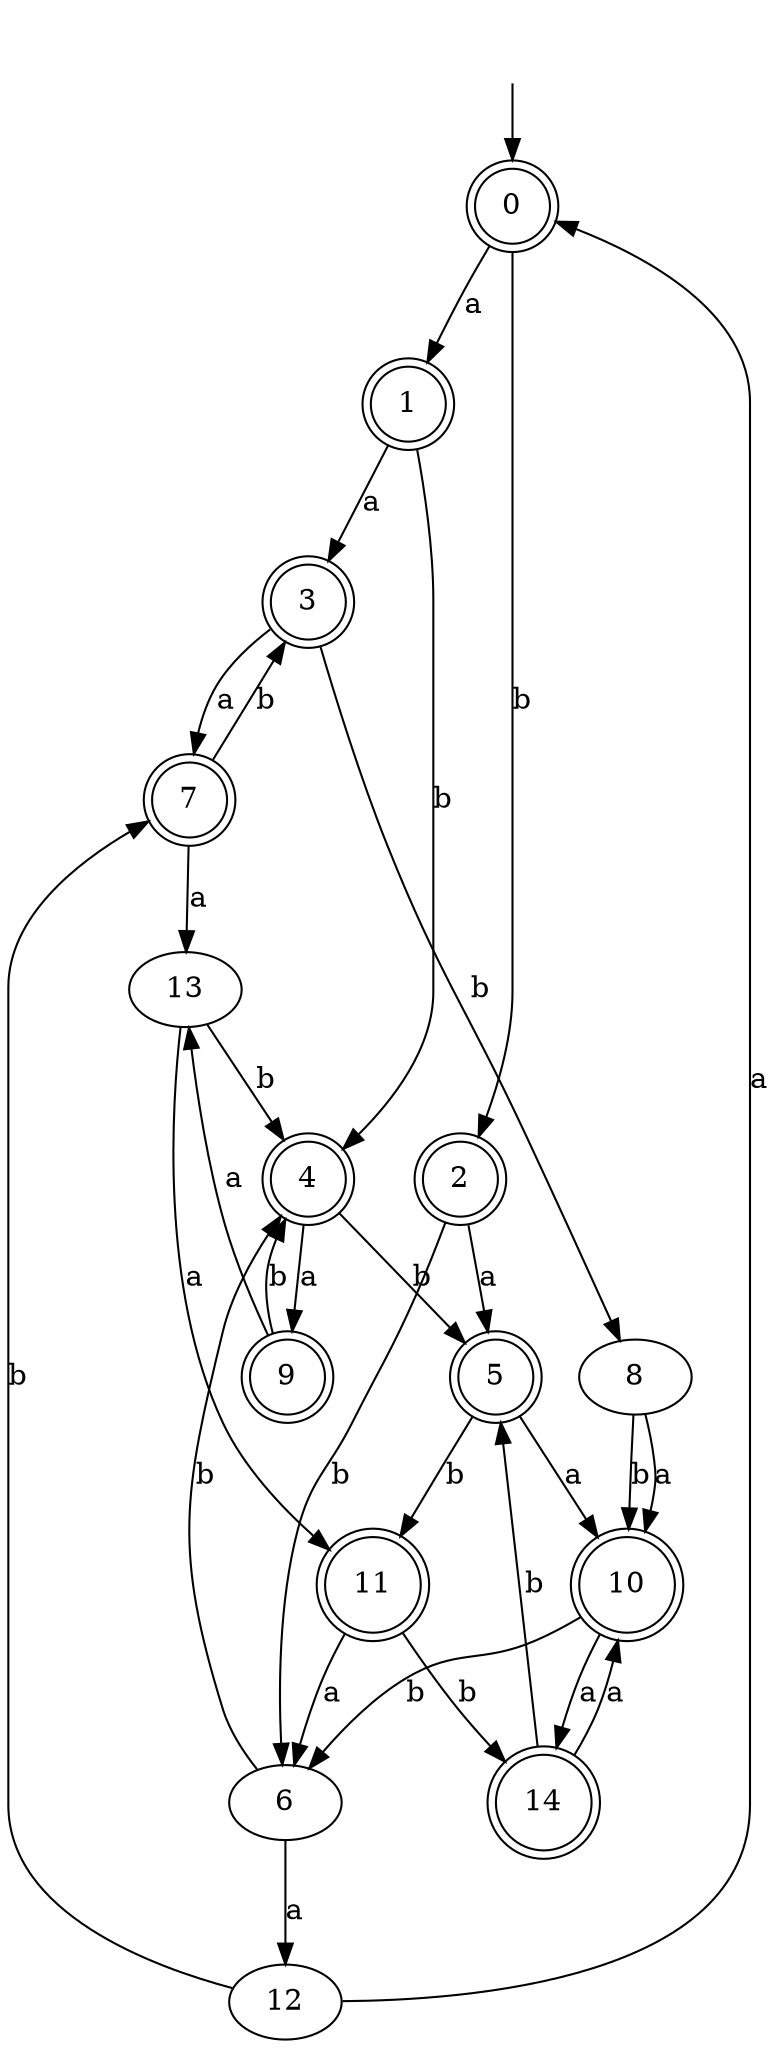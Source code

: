 digraph RandomDFA {
  __start0 [label="", shape=none];
  __start0 -> 0 [label=""];
  0 [shape=circle] [shape=doublecircle]
  0 -> 1 [label="a"]
  0 -> 2 [label="b"]
  1 [shape=doublecircle]
  1 -> 3 [label="a"]
  1 -> 4 [label="b"]
  2 [shape=doublecircle]
  2 -> 5 [label="a"]
  2 -> 6 [label="b"]
  3 [shape=doublecircle]
  3 -> 7 [label="a"]
  3 -> 8 [label="b"]
  4 [shape=doublecircle]
  4 -> 9 [label="a"]
  4 -> 5 [label="b"]
  5 [shape=doublecircle]
  5 -> 10 [label="a"]
  5 -> 11 [label="b"]
  6
  6 -> 12 [label="a"]
  6 -> 4 [label="b"]
  7 [shape=doublecircle]
  7 -> 13 [label="a"]
  7 -> 3 [label="b"]
  8
  8 -> 10 [label="a"]
  8 -> 10 [label="b"]
  9 [shape=doublecircle]
  9 -> 13 [label="a"]
  9 -> 4 [label="b"]
  10 [shape=doublecircle]
  10 -> 14 [label="a"]
  10 -> 6 [label="b"]
  11 [shape=doublecircle]
  11 -> 6 [label="a"]
  11 -> 14 [label="b"]
  12
  12 -> 0 [label="a"]
  12 -> 7 [label="b"]
  13
  13 -> 11 [label="a"]
  13 -> 4 [label="b"]
  14 [shape=doublecircle]
  14 -> 10 [label="a"]
  14 -> 5 [label="b"]
}
